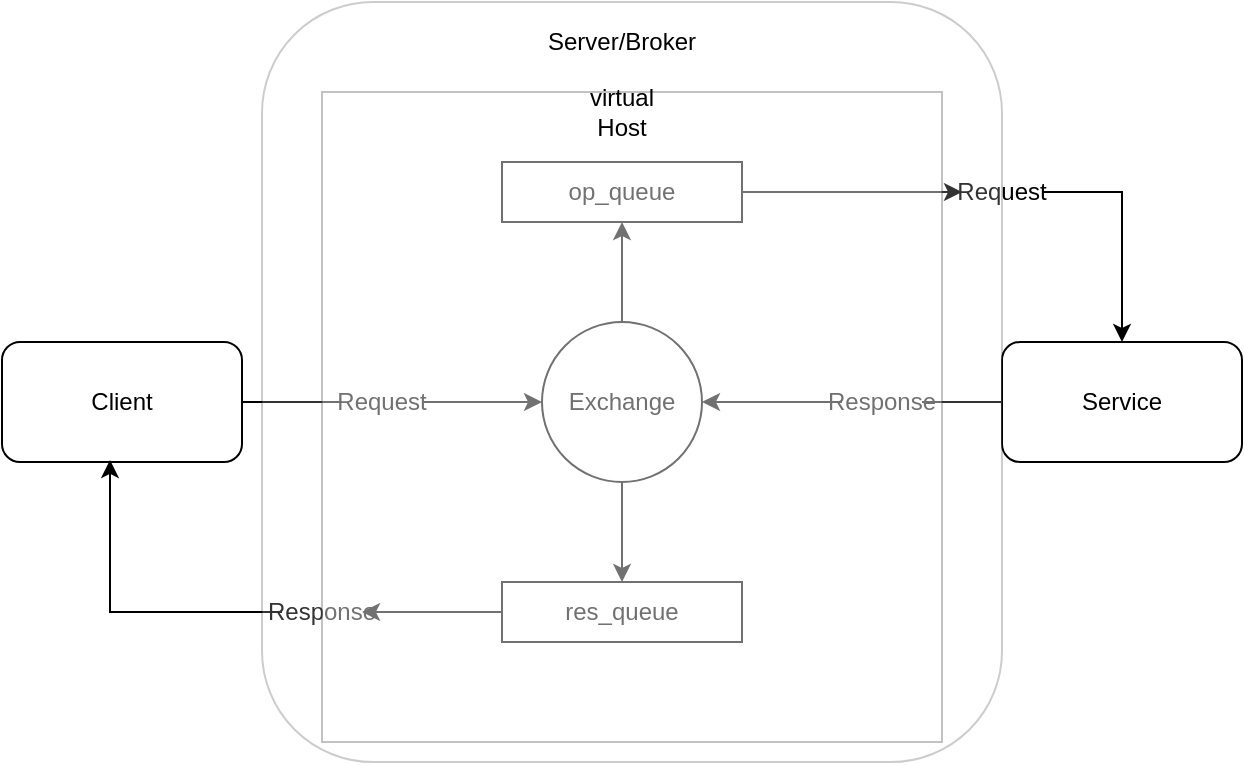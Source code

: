 <mxfile version="12.7.0" type="github"><diagram id="8m10oBwDq5bbbfoeUoKE" name="第 1 页"><mxGraphModel dx="946" dy="493" grid="1" gridSize="10" guides="1" tooltips="1" connect="1" arrows="1" fold="1" page="1" pageScale="1" pageWidth="1654" pageHeight="2336" math="0" shadow="0"><root><mxCell id="0"/><mxCell id="1" parent="0"/><mxCell id="lWLCZTFrwjlRCx-JapQl-1" value="Client" style="rounded=1;whiteSpace=wrap;html=1;" vertex="1" parent="1"><mxGeometry x="130" y="180" width="120" height="60" as="geometry"/></mxCell><mxCell id="lWLCZTFrwjlRCx-JapQl-17" style="edgeStyle=orthogonalEdgeStyle;rounded=0;orthogonalLoop=1;jettySize=auto;html=1;entryX=0.5;entryY=1;entryDx=0;entryDy=0;" edge="1" parent="1" source="lWLCZTFrwjlRCx-JapQl-2" target="lWLCZTFrwjlRCx-JapQl-4"><mxGeometry relative="1" as="geometry"/></mxCell><mxCell id="lWLCZTFrwjlRCx-JapQl-20" style="edgeStyle=orthogonalEdgeStyle;rounded=0;orthogonalLoop=1;jettySize=auto;html=1;entryX=0.5;entryY=0;entryDx=0;entryDy=0;" edge="1" parent="1" source="lWLCZTFrwjlRCx-JapQl-2" target="lWLCZTFrwjlRCx-JapQl-5"><mxGeometry relative="1" as="geometry"/></mxCell><mxCell id="lWLCZTFrwjlRCx-JapQl-2" value="Exchange" style="ellipse;whiteSpace=wrap;html=1;aspect=fixed;" vertex="1" parent="1"><mxGeometry x="400" y="170" width="80" height="80" as="geometry"/></mxCell><mxCell id="lWLCZTFrwjlRCx-JapQl-3" value="Service" style="rounded=1;whiteSpace=wrap;html=1;" vertex="1" parent="1"><mxGeometry x="630" y="180" width="120" height="60" as="geometry"/></mxCell><mxCell id="lWLCZTFrwjlRCx-JapQl-18" style="edgeStyle=orthogonalEdgeStyle;rounded=0;orthogonalLoop=1;jettySize=auto;html=1;entryX=0;entryY=0.5;entryDx=0;entryDy=0;" edge="1" parent="1" source="lWLCZTFrwjlRCx-JapQl-4" target="lWLCZTFrwjlRCx-JapQl-8"><mxGeometry relative="1" as="geometry"/></mxCell><mxCell id="lWLCZTFrwjlRCx-JapQl-4" value="op_queue" style="rounded=0;whiteSpace=wrap;html=1;" vertex="1" parent="1"><mxGeometry x="380" y="90" width="120" height="30" as="geometry"/></mxCell><mxCell id="lWLCZTFrwjlRCx-JapQl-21" style="edgeStyle=orthogonalEdgeStyle;rounded=0;orthogonalLoop=1;jettySize=auto;html=1;entryX=1;entryY=0.5;entryDx=0;entryDy=0;" edge="1" parent="1" source="lWLCZTFrwjlRCx-JapQl-5" target="lWLCZTFrwjlRCx-JapQl-9"><mxGeometry relative="1" as="geometry"/></mxCell><mxCell id="lWLCZTFrwjlRCx-JapQl-5" value="res_queue" style="rounded=0;whiteSpace=wrap;html=1;" vertex="1" parent="1"><mxGeometry x="380" y="300" width="120" height="30" as="geometry"/></mxCell><mxCell id="lWLCZTFrwjlRCx-JapQl-11" style="edgeStyle=orthogonalEdgeStyle;rounded=0;orthogonalLoop=1;jettySize=auto;html=1;entryX=0;entryY=0.5;entryDx=0;entryDy=0;" edge="1" parent="1" source="lWLCZTFrwjlRCx-JapQl-6" target="lWLCZTFrwjlRCx-JapQl-2"><mxGeometry relative="1" as="geometry"/></mxCell><mxCell id="lWLCZTFrwjlRCx-JapQl-6" value="Request" style="text;html=1;strokeColor=none;fillColor=none;align=center;verticalAlign=middle;whiteSpace=wrap;rounded=0;" vertex="1" parent="1"><mxGeometry x="300" y="200" width="40" height="20" as="geometry"/></mxCell><mxCell id="lWLCZTFrwjlRCx-JapQl-13" style="edgeStyle=orthogonalEdgeStyle;rounded=0;orthogonalLoop=1;jettySize=auto;html=1;entryX=1;entryY=0.5;entryDx=0;entryDy=0;" edge="1" parent="1" source="lWLCZTFrwjlRCx-JapQl-7" target="lWLCZTFrwjlRCx-JapQl-2"><mxGeometry relative="1" as="geometry"/></mxCell><mxCell id="lWLCZTFrwjlRCx-JapQl-7" value="Response" style="text;html=1;strokeColor=none;fillColor=none;align=center;verticalAlign=middle;whiteSpace=wrap;rounded=0;" vertex="1" parent="1"><mxGeometry x="550" y="200" width="40" height="20" as="geometry"/></mxCell><mxCell id="lWLCZTFrwjlRCx-JapQl-19" style="edgeStyle=orthogonalEdgeStyle;rounded=0;orthogonalLoop=1;jettySize=auto;html=1;entryX=0.5;entryY=0;entryDx=0;entryDy=0;" edge="1" parent="1" source="lWLCZTFrwjlRCx-JapQl-8" target="lWLCZTFrwjlRCx-JapQl-3"><mxGeometry relative="1" as="geometry"><Array as="points"><mxPoint x="690" y="105"/></Array></mxGeometry></mxCell><mxCell id="lWLCZTFrwjlRCx-JapQl-8" value="Request" style="text;html=1;strokeColor=none;fillColor=none;align=center;verticalAlign=middle;whiteSpace=wrap;rounded=0;" vertex="1" parent="1"><mxGeometry x="610" y="95" width="40" height="20" as="geometry"/></mxCell><mxCell id="lWLCZTFrwjlRCx-JapQl-22" style="edgeStyle=orthogonalEdgeStyle;rounded=0;orthogonalLoop=1;jettySize=auto;html=1;entryX=0.45;entryY=0.983;entryDx=0;entryDy=0;entryPerimeter=0;" edge="1" parent="1" source="lWLCZTFrwjlRCx-JapQl-9" target="lWLCZTFrwjlRCx-JapQl-1"><mxGeometry relative="1" as="geometry"/></mxCell><mxCell id="lWLCZTFrwjlRCx-JapQl-9" value="Response" style="text;html=1;strokeColor=none;fillColor=none;align=center;verticalAlign=middle;whiteSpace=wrap;rounded=0;" vertex="1" parent="1"><mxGeometry x="270" y="305" width="40" height="20" as="geometry"/></mxCell><mxCell id="lWLCZTFrwjlRCx-JapQl-15" value="" style="endArrow=none;html=1;entryX=0;entryY=0.5;entryDx=0;entryDy=0;" edge="1" parent="1" target="lWLCZTFrwjlRCx-JapQl-6"><mxGeometry width="50" height="50" relative="1" as="geometry"><mxPoint x="250" y="210" as="sourcePoint"/><mxPoint x="300" y="160" as="targetPoint"/></mxGeometry></mxCell><mxCell id="lWLCZTFrwjlRCx-JapQl-16" value="" style="endArrow=none;html=1;entryX=1;entryY=0.5;entryDx=0;entryDy=0;" edge="1" parent="1" target="lWLCZTFrwjlRCx-JapQl-7"><mxGeometry width="50" height="50" relative="1" as="geometry"><mxPoint x="630" y="210" as="sourcePoint"/><mxPoint x="680" y="160" as="targetPoint"/></mxGeometry></mxCell><mxCell id="lWLCZTFrwjlRCx-JapQl-23" value="" style="rounded=0;whiteSpace=wrap;html=1;opacity=30;" vertex="1" parent="1"><mxGeometry x="290" y="55" width="310" height="325" as="geometry"/></mxCell><mxCell id="lWLCZTFrwjlRCx-JapQl-24" value="" style="rounded=1;whiteSpace=wrap;html=1;opacity=20;" vertex="1" parent="1"><mxGeometry x="260" y="10" width="370" height="380" as="geometry"/></mxCell><mxCell id="lWLCZTFrwjlRCx-JapQl-26" value="Server/Broker" style="text;html=1;strokeColor=none;fillColor=none;align=center;verticalAlign=middle;whiteSpace=wrap;rounded=0;opacity=20;" vertex="1" parent="1"><mxGeometry x="420" y="20" width="40" height="20" as="geometry"/></mxCell><mxCell id="lWLCZTFrwjlRCx-JapQl-27" value="virtual Host" style="text;html=1;strokeColor=none;fillColor=none;align=center;verticalAlign=middle;whiteSpace=wrap;rounded=0;opacity=20;" vertex="1" parent="1"><mxGeometry x="420" y="55" width="40" height="20" as="geometry"/></mxCell></root></mxGraphModel></diagram></mxfile>